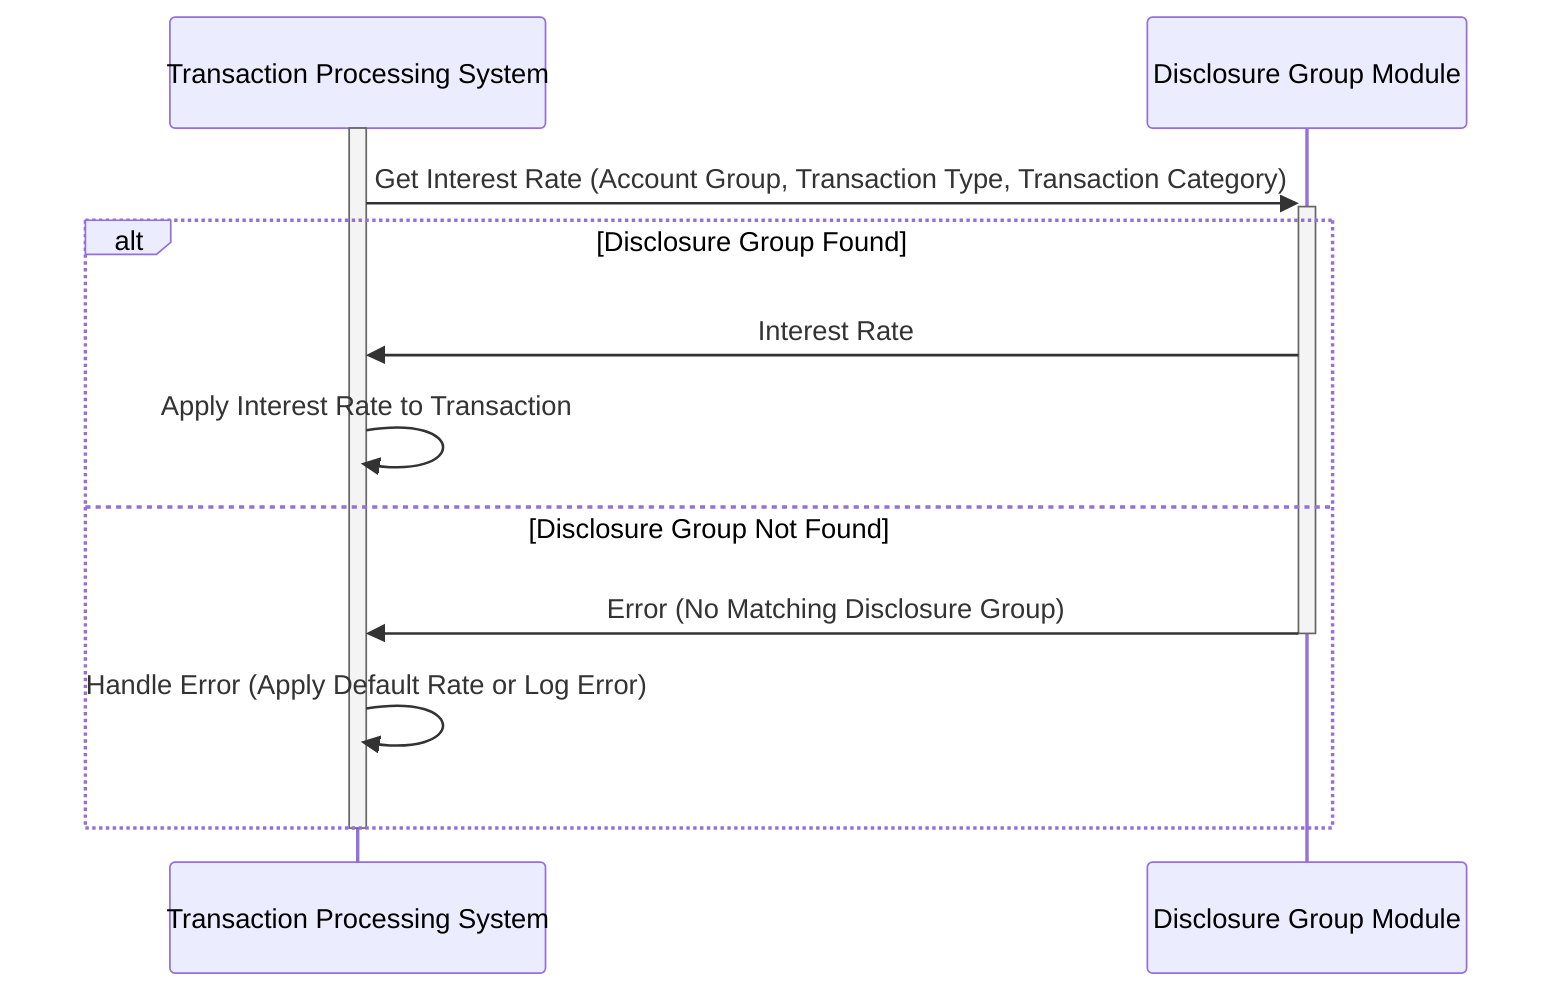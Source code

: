 sequenceDiagram
  participant Transaction Processing System
  participant Disclosure Group Module

  activate Transaction Processing System
  Transaction Processing System->>+Disclosure Group Module: Get Interest Rate (Account Group, Transaction Type, Transaction Category)
  alt Disclosure Group Found
    Disclosure Group Module->>Transaction Processing System: Interest Rate
    Transaction Processing System->>Transaction Processing System: Apply Interest Rate to Transaction
  else Disclosure Group Not Found
    Disclosure Group Module->>-Transaction Processing System: Error (No Matching Disclosure Group)
    Transaction Processing System->>Transaction Processing System: Handle Error (Apply Default Rate or Log Error)
  end
  deactivate Transaction Processing System